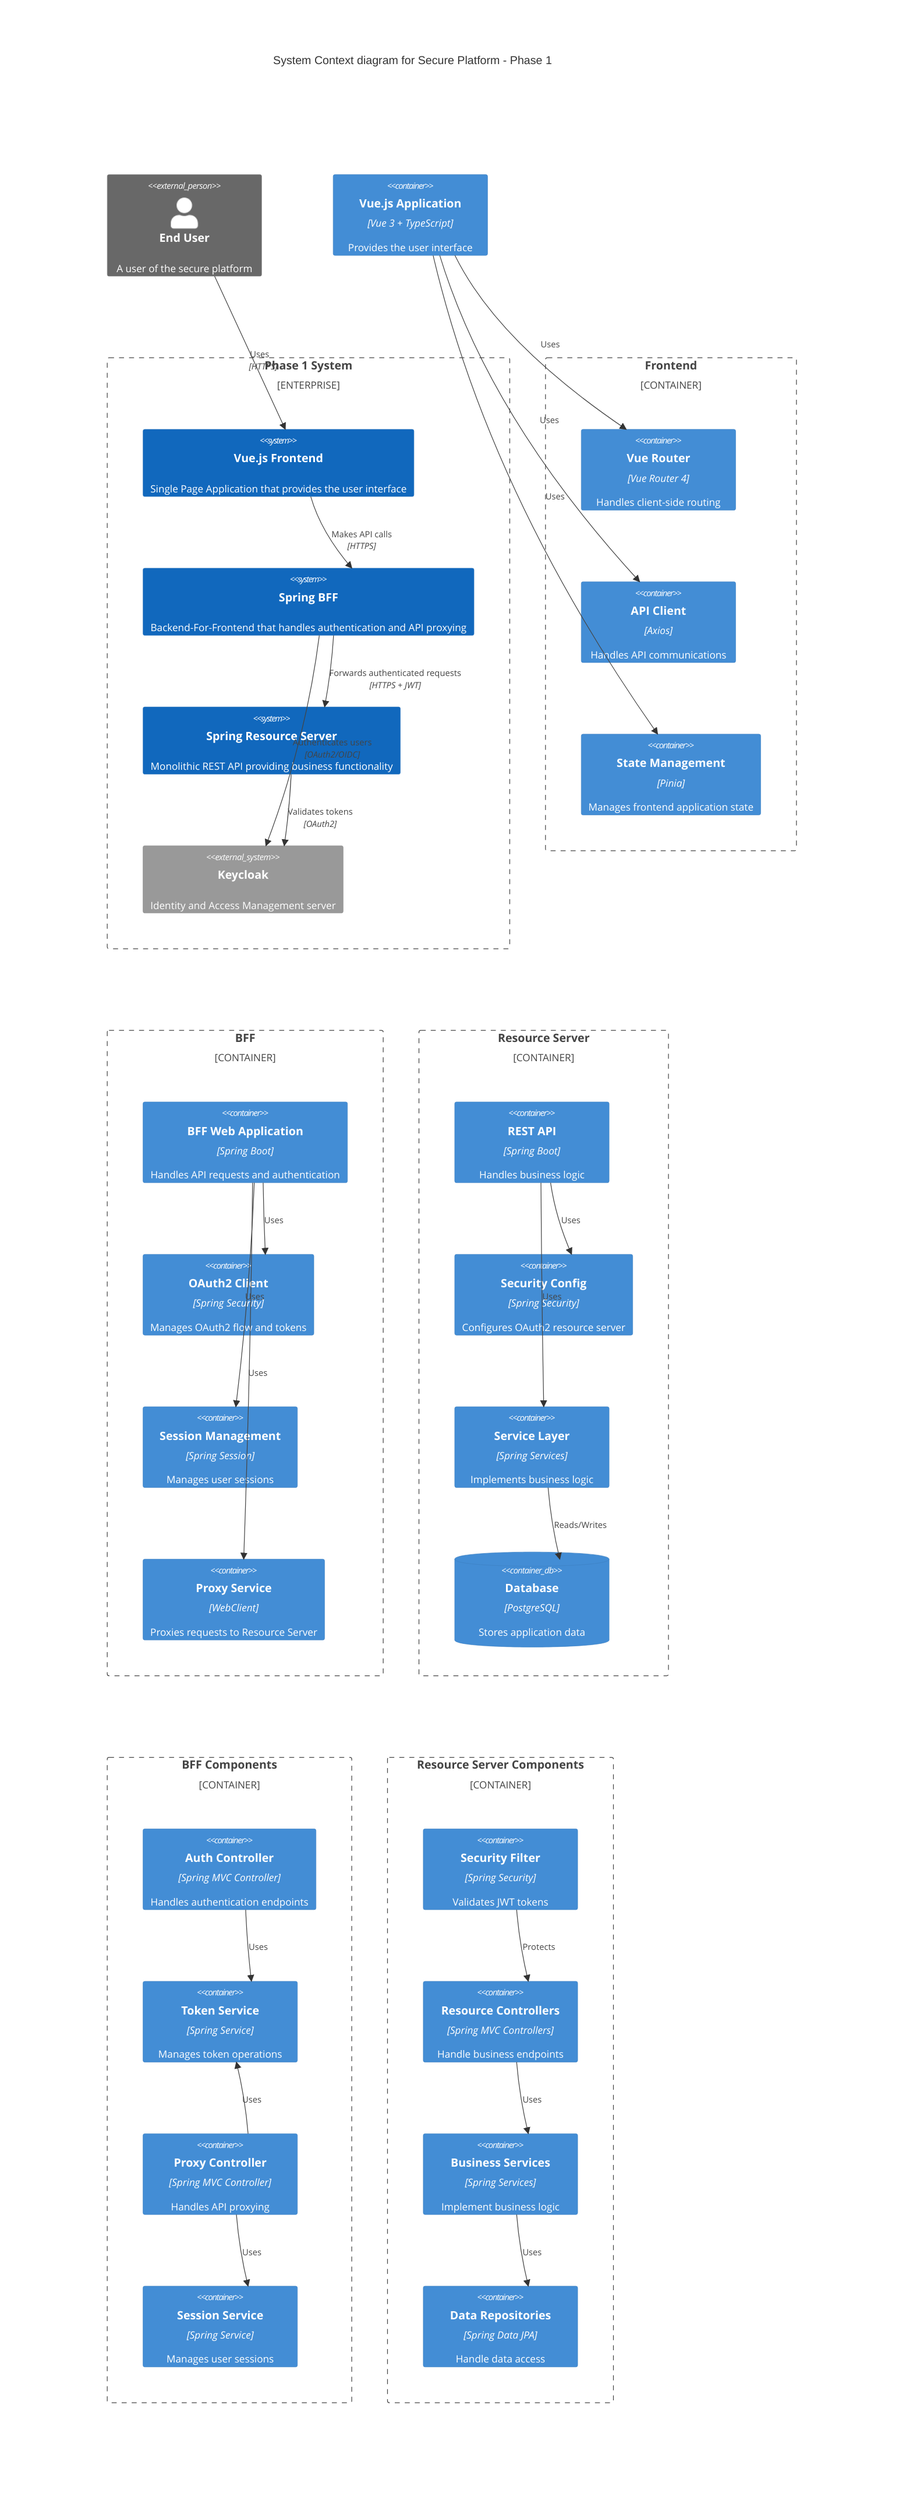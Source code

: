 C4Context
    title System Context diagram for Secure Platform - Phase 1

    Person_Ext(user, "End User", "A user of the secure platform")
    
    Enterprise_Boundary(system, "Phase 1 System") {
        System(spa, "Vue.js Frontend", "Single Page Application that provides the user interface")
        System(bff, "Spring BFF", "Backend-For-Frontend that handles authentication and API proxying")
        System(api, "Spring Resource Server", "Monolithic REST API providing business functionality")
        System_Ext(keycloak, "Keycloak", "Identity and Access Management server")
    }
    
    Rel(user, spa, "Uses", "HTTPS")
    Rel(spa, bff, "Makes API calls", "HTTPS")
    Rel(bff, api, "Forwards authenticated requests", "HTTPS + JWT")
    Rel(bff, keycloak, "Authenticates users", "OAuth2/OIDC")
    Rel(api, keycloak, "Validates tokens", "OAuth2")

Container(vue_app, "Vue.js Application", "Vue 3 + TypeScript", "Provides the user interface")
Container_Boundary(frontend, "Frontend") {
    Container(vue_router, "Vue Router", "Vue Router 4", "Handles client-side routing")
    Container(api_client, "API Client", "Axios", "Handles API communications")
    Container(state_mgmt, "State Management", "Pinia", "Manages frontend application state")
}

Container_Boundary(bff_boundary, "BFF") {
    Container(bff_web, "BFF Web Application", "Spring Boot", "Handles API requests and authentication")
    Container(oauth_client, "OAuth2 Client", "Spring Security", "Manages OAuth2 flow and tokens")
    Container(session_mgmt, "Session Management", "Spring Session", "Manages user sessions")
    Container(proxy_service, "Proxy Service", "WebClient", "Proxies requests to Resource Server")
}

Container_Boundary(resource_server, "Resource Server") {
    Container(resource_app, "REST API", "Spring Boot", "Handles business logic")
    Container(security_config, "Security Config", "Spring Security", "Configures OAuth2 resource server")
    Container(service_layer, "Service Layer", "Spring Services", "Implements business logic")
    ContainerDb(database, "Database", "PostgreSQL", "Stores application data")
}

Container_Boundary(bff_components, "BFF Components") {
    Container(auth_controller, "Auth Controller", "Spring MVC Controller", "Handles authentication endpoints")
    Container(token_service, "Token Service", "Spring Service", "Manages token operations")
    Container(proxy_controller, "Proxy Controller", "Spring MVC Controller", "Handles API proxying")
    Container(session_service, "Session Service", "Spring Service", "Manages user sessions")
}

Container_Boundary(resource_components, "Resource Server Components") {
Container(security_filter, "Security Filter", "Spring Security", "Validates JWT tokens")
    Container(resource_controller, "Resource Controllers", "Spring MVC Controllers", "Handle business endpoints")
    Container(business_service, "Business Services", "Spring Services", "Implement business logic")
    Container(data_repository, "Data Repositories", "Spring Data JPA", "Handle data access")
}

Rel(vue_app, vue_router, "Uses")
Rel(vue_app, api_client, "Uses")
Rel(vue_app, state_mgmt, "Uses")

Rel(bff_web, oauth_client, "Uses")
Rel(bff_web, session_mgmt, "Uses")
Rel(bff_web, proxy_service, "Uses")

Rel(resource_app, security_config, "Uses")
Rel(resource_app, service_layer, "Uses")
Rel(service_layer, database, "Reads/Writes")

Rel(auth_controller, token_service, "Uses")
Rel(proxy_controller, session_service, "Uses")
Rel(proxy_controller, token_service, "Uses")

Rel(resource_controller, business_service, "Uses")
Rel(business_service, data_repository, "Uses")
Rel(security_filter, resource_controller, "Protects")